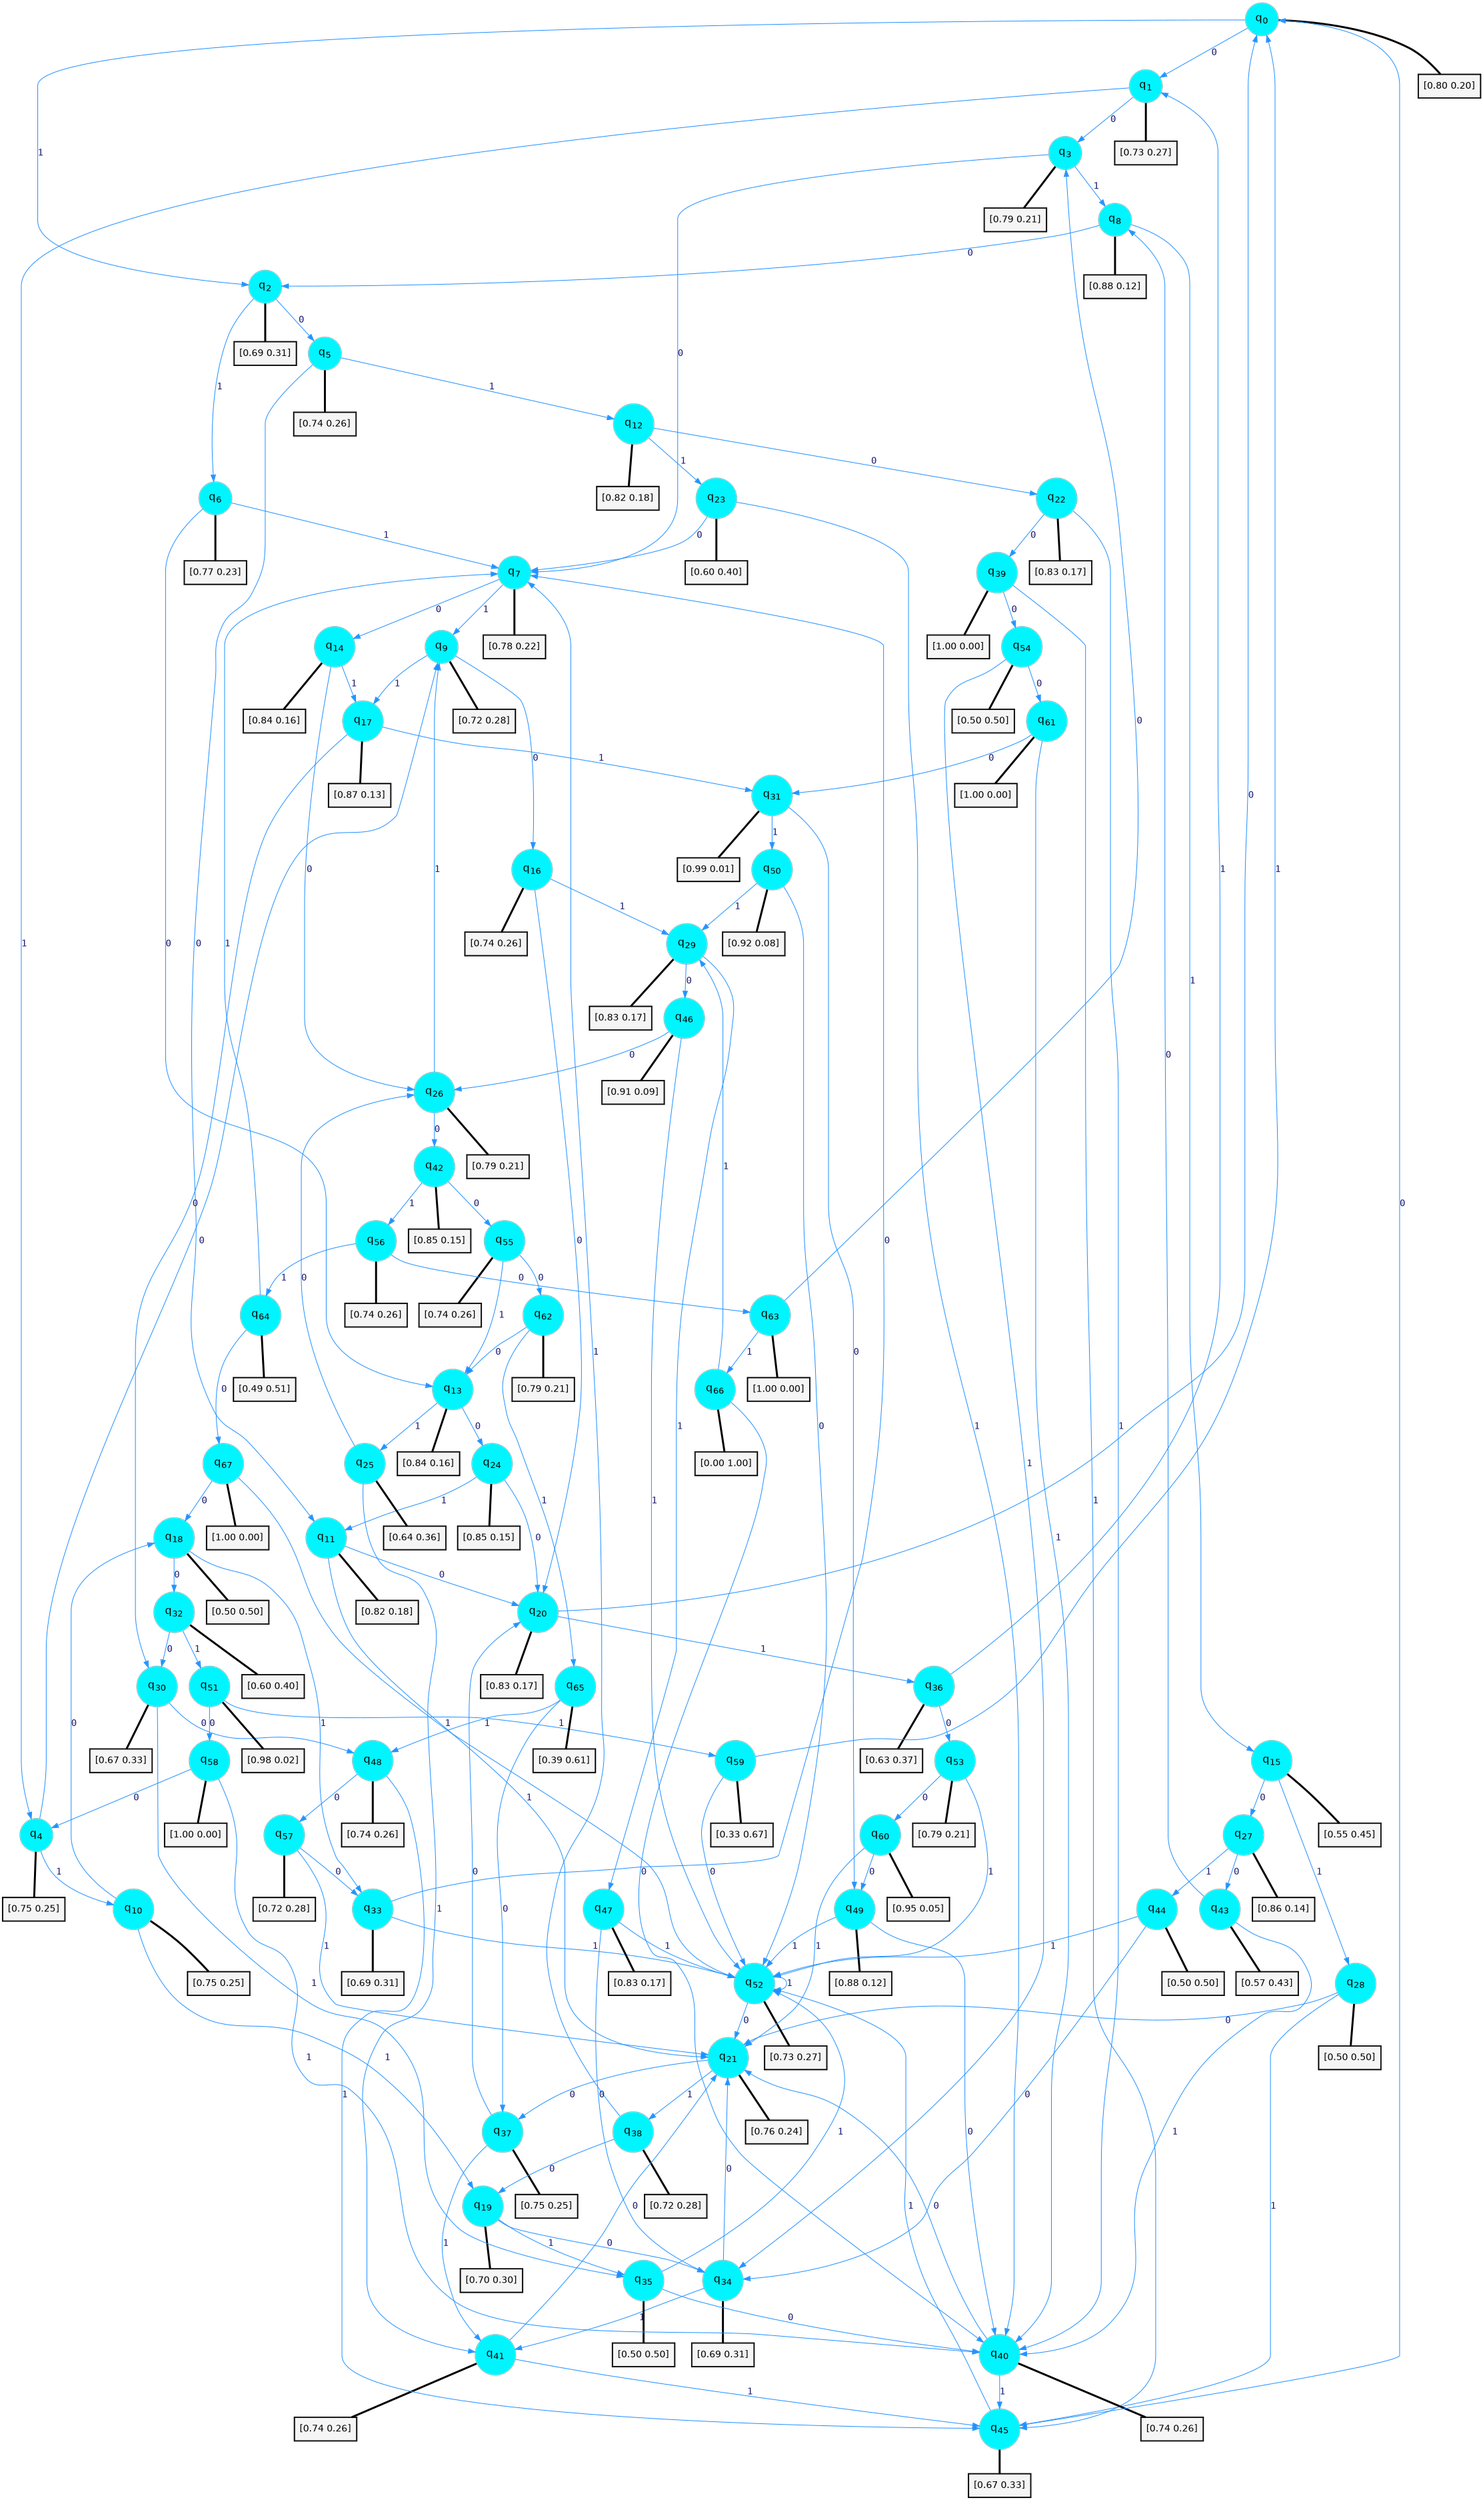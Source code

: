 digraph G {
graph [
bgcolor=transparent, dpi=300, rankdir=TD, size="40,25"];
node [
color=gray, fillcolor=turquoise1, fontcolor=black, fontname=Helvetica, fontsize=16, fontweight=bold, shape=circle, style=filled];
edge [
arrowsize=1, color=dodgerblue1, fontcolor=midnightblue, fontname=courier, fontweight=bold, penwidth=1, style=solid, weight=20];
0[label=<q<SUB>0</SUB>>];
1[label=<q<SUB>1</SUB>>];
2[label=<q<SUB>2</SUB>>];
3[label=<q<SUB>3</SUB>>];
4[label=<q<SUB>4</SUB>>];
5[label=<q<SUB>5</SUB>>];
6[label=<q<SUB>6</SUB>>];
7[label=<q<SUB>7</SUB>>];
8[label=<q<SUB>8</SUB>>];
9[label=<q<SUB>9</SUB>>];
10[label=<q<SUB>10</SUB>>];
11[label=<q<SUB>11</SUB>>];
12[label=<q<SUB>12</SUB>>];
13[label=<q<SUB>13</SUB>>];
14[label=<q<SUB>14</SUB>>];
15[label=<q<SUB>15</SUB>>];
16[label=<q<SUB>16</SUB>>];
17[label=<q<SUB>17</SUB>>];
18[label=<q<SUB>18</SUB>>];
19[label=<q<SUB>19</SUB>>];
20[label=<q<SUB>20</SUB>>];
21[label=<q<SUB>21</SUB>>];
22[label=<q<SUB>22</SUB>>];
23[label=<q<SUB>23</SUB>>];
24[label=<q<SUB>24</SUB>>];
25[label=<q<SUB>25</SUB>>];
26[label=<q<SUB>26</SUB>>];
27[label=<q<SUB>27</SUB>>];
28[label=<q<SUB>28</SUB>>];
29[label=<q<SUB>29</SUB>>];
30[label=<q<SUB>30</SUB>>];
31[label=<q<SUB>31</SUB>>];
32[label=<q<SUB>32</SUB>>];
33[label=<q<SUB>33</SUB>>];
34[label=<q<SUB>34</SUB>>];
35[label=<q<SUB>35</SUB>>];
36[label=<q<SUB>36</SUB>>];
37[label=<q<SUB>37</SUB>>];
38[label=<q<SUB>38</SUB>>];
39[label=<q<SUB>39</SUB>>];
40[label=<q<SUB>40</SUB>>];
41[label=<q<SUB>41</SUB>>];
42[label=<q<SUB>42</SUB>>];
43[label=<q<SUB>43</SUB>>];
44[label=<q<SUB>44</SUB>>];
45[label=<q<SUB>45</SUB>>];
46[label=<q<SUB>46</SUB>>];
47[label=<q<SUB>47</SUB>>];
48[label=<q<SUB>48</SUB>>];
49[label=<q<SUB>49</SUB>>];
50[label=<q<SUB>50</SUB>>];
51[label=<q<SUB>51</SUB>>];
52[label=<q<SUB>52</SUB>>];
53[label=<q<SUB>53</SUB>>];
54[label=<q<SUB>54</SUB>>];
55[label=<q<SUB>55</SUB>>];
56[label=<q<SUB>56</SUB>>];
57[label=<q<SUB>57</SUB>>];
58[label=<q<SUB>58</SUB>>];
59[label=<q<SUB>59</SUB>>];
60[label=<q<SUB>60</SUB>>];
61[label=<q<SUB>61</SUB>>];
62[label=<q<SUB>62</SUB>>];
63[label=<q<SUB>63</SUB>>];
64[label=<q<SUB>64</SUB>>];
65[label=<q<SUB>65</SUB>>];
66[label=<q<SUB>66</SUB>>];
67[label=<q<SUB>67</SUB>>];
68[label="[0.80 0.20]", shape=box,fontcolor=black, fontname=Helvetica, fontsize=14, penwidth=2, fillcolor=whitesmoke,color=black];
69[label="[0.73 0.27]", shape=box,fontcolor=black, fontname=Helvetica, fontsize=14, penwidth=2, fillcolor=whitesmoke,color=black];
70[label="[0.69 0.31]", shape=box,fontcolor=black, fontname=Helvetica, fontsize=14, penwidth=2, fillcolor=whitesmoke,color=black];
71[label="[0.79 0.21]", shape=box,fontcolor=black, fontname=Helvetica, fontsize=14, penwidth=2, fillcolor=whitesmoke,color=black];
72[label="[0.75 0.25]", shape=box,fontcolor=black, fontname=Helvetica, fontsize=14, penwidth=2, fillcolor=whitesmoke,color=black];
73[label="[0.74 0.26]", shape=box,fontcolor=black, fontname=Helvetica, fontsize=14, penwidth=2, fillcolor=whitesmoke,color=black];
74[label="[0.77 0.23]", shape=box,fontcolor=black, fontname=Helvetica, fontsize=14, penwidth=2, fillcolor=whitesmoke,color=black];
75[label="[0.78 0.22]", shape=box,fontcolor=black, fontname=Helvetica, fontsize=14, penwidth=2, fillcolor=whitesmoke,color=black];
76[label="[0.88 0.12]", shape=box,fontcolor=black, fontname=Helvetica, fontsize=14, penwidth=2, fillcolor=whitesmoke,color=black];
77[label="[0.72 0.28]", shape=box,fontcolor=black, fontname=Helvetica, fontsize=14, penwidth=2, fillcolor=whitesmoke,color=black];
78[label="[0.75 0.25]", shape=box,fontcolor=black, fontname=Helvetica, fontsize=14, penwidth=2, fillcolor=whitesmoke,color=black];
79[label="[0.82 0.18]", shape=box,fontcolor=black, fontname=Helvetica, fontsize=14, penwidth=2, fillcolor=whitesmoke,color=black];
80[label="[0.82 0.18]", shape=box,fontcolor=black, fontname=Helvetica, fontsize=14, penwidth=2, fillcolor=whitesmoke,color=black];
81[label="[0.84 0.16]", shape=box,fontcolor=black, fontname=Helvetica, fontsize=14, penwidth=2, fillcolor=whitesmoke,color=black];
82[label="[0.84 0.16]", shape=box,fontcolor=black, fontname=Helvetica, fontsize=14, penwidth=2, fillcolor=whitesmoke,color=black];
83[label="[0.55 0.45]", shape=box,fontcolor=black, fontname=Helvetica, fontsize=14, penwidth=2, fillcolor=whitesmoke,color=black];
84[label="[0.74 0.26]", shape=box,fontcolor=black, fontname=Helvetica, fontsize=14, penwidth=2, fillcolor=whitesmoke,color=black];
85[label="[0.87 0.13]", shape=box,fontcolor=black, fontname=Helvetica, fontsize=14, penwidth=2, fillcolor=whitesmoke,color=black];
86[label="[0.50 0.50]", shape=box,fontcolor=black, fontname=Helvetica, fontsize=14, penwidth=2, fillcolor=whitesmoke,color=black];
87[label="[0.70 0.30]", shape=box,fontcolor=black, fontname=Helvetica, fontsize=14, penwidth=2, fillcolor=whitesmoke,color=black];
88[label="[0.83 0.17]", shape=box,fontcolor=black, fontname=Helvetica, fontsize=14, penwidth=2, fillcolor=whitesmoke,color=black];
89[label="[0.76 0.24]", shape=box,fontcolor=black, fontname=Helvetica, fontsize=14, penwidth=2, fillcolor=whitesmoke,color=black];
90[label="[0.83 0.17]", shape=box,fontcolor=black, fontname=Helvetica, fontsize=14, penwidth=2, fillcolor=whitesmoke,color=black];
91[label="[0.60 0.40]", shape=box,fontcolor=black, fontname=Helvetica, fontsize=14, penwidth=2, fillcolor=whitesmoke,color=black];
92[label="[0.85 0.15]", shape=box,fontcolor=black, fontname=Helvetica, fontsize=14, penwidth=2, fillcolor=whitesmoke,color=black];
93[label="[0.64 0.36]", shape=box,fontcolor=black, fontname=Helvetica, fontsize=14, penwidth=2, fillcolor=whitesmoke,color=black];
94[label="[0.79 0.21]", shape=box,fontcolor=black, fontname=Helvetica, fontsize=14, penwidth=2, fillcolor=whitesmoke,color=black];
95[label="[0.86 0.14]", shape=box,fontcolor=black, fontname=Helvetica, fontsize=14, penwidth=2, fillcolor=whitesmoke,color=black];
96[label="[0.50 0.50]", shape=box,fontcolor=black, fontname=Helvetica, fontsize=14, penwidth=2, fillcolor=whitesmoke,color=black];
97[label="[0.83 0.17]", shape=box,fontcolor=black, fontname=Helvetica, fontsize=14, penwidth=2, fillcolor=whitesmoke,color=black];
98[label="[0.67 0.33]", shape=box,fontcolor=black, fontname=Helvetica, fontsize=14, penwidth=2, fillcolor=whitesmoke,color=black];
99[label="[0.99 0.01]", shape=box,fontcolor=black, fontname=Helvetica, fontsize=14, penwidth=2, fillcolor=whitesmoke,color=black];
100[label="[0.60 0.40]", shape=box,fontcolor=black, fontname=Helvetica, fontsize=14, penwidth=2, fillcolor=whitesmoke,color=black];
101[label="[0.69 0.31]", shape=box,fontcolor=black, fontname=Helvetica, fontsize=14, penwidth=2, fillcolor=whitesmoke,color=black];
102[label="[0.69 0.31]", shape=box,fontcolor=black, fontname=Helvetica, fontsize=14, penwidth=2, fillcolor=whitesmoke,color=black];
103[label="[0.50 0.50]", shape=box,fontcolor=black, fontname=Helvetica, fontsize=14, penwidth=2, fillcolor=whitesmoke,color=black];
104[label="[0.63 0.37]", shape=box,fontcolor=black, fontname=Helvetica, fontsize=14, penwidth=2, fillcolor=whitesmoke,color=black];
105[label="[0.75 0.25]", shape=box,fontcolor=black, fontname=Helvetica, fontsize=14, penwidth=2, fillcolor=whitesmoke,color=black];
106[label="[0.72 0.28]", shape=box,fontcolor=black, fontname=Helvetica, fontsize=14, penwidth=2, fillcolor=whitesmoke,color=black];
107[label="[1.00 0.00]", shape=box,fontcolor=black, fontname=Helvetica, fontsize=14, penwidth=2, fillcolor=whitesmoke,color=black];
108[label="[0.74 0.26]", shape=box,fontcolor=black, fontname=Helvetica, fontsize=14, penwidth=2, fillcolor=whitesmoke,color=black];
109[label="[0.74 0.26]", shape=box,fontcolor=black, fontname=Helvetica, fontsize=14, penwidth=2, fillcolor=whitesmoke,color=black];
110[label="[0.85 0.15]", shape=box,fontcolor=black, fontname=Helvetica, fontsize=14, penwidth=2, fillcolor=whitesmoke,color=black];
111[label="[0.57 0.43]", shape=box,fontcolor=black, fontname=Helvetica, fontsize=14, penwidth=2, fillcolor=whitesmoke,color=black];
112[label="[0.50 0.50]", shape=box,fontcolor=black, fontname=Helvetica, fontsize=14, penwidth=2, fillcolor=whitesmoke,color=black];
113[label="[0.67 0.33]", shape=box,fontcolor=black, fontname=Helvetica, fontsize=14, penwidth=2, fillcolor=whitesmoke,color=black];
114[label="[0.91 0.09]", shape=box,fontcolor=black, fontname=Helvetica, fontsize=14, penwidth=2, fillcolor=whitesmoke,color=black];
115[label="[0.83 0.17]", shape=box,fontcolor=black, fontname=Helvetica, fontsize=14, penwidth=2, fillcolor=whitesmoke,color=black];
116[label="[0.74 0.26]", shape=box,fontcolor=black, fontname=Helvetica, fontsize=14, penwidth=2, fillcolor=whitesmoke,color=black];
117[label="[0.88 0.12]", shape=box,fontcolor=black, fontname=Helvetica, fontsize=14, penwidth=2, fillcolor=whitesmoke,color=black];
118[label="[0.92 0.08]", shape=box,fontcolor=black, fontname=Helvetica, fontsize=14, penwidth=2, fillcolor=whitesmoke,color=black];
119[label="[0.98 0.02]", shape=box,fontcolor=black, fontname=Helvetica, fontsize=14, penwidth=2, fillcolor=whitesmoke,color=black];
120[label="[0.73 0.27]", shape=box,fontcolor=black, fontname=Helvetica, fontsize=14, penwidth=2, fillcolor=whitesmoke,color=black];
121[label="[0.79 0.21]", shape=box,fontcolor=black, fontname=Helvetica, fontsize=14, penwidth=2, fillcolor=whitesmoke,color=black];
122[label="[0.50 0.50]", shape=box,fontcolor=black, fontname=Helvetica, fontsize=14, penwidth=2, fillcolor=whitesmoke,color=black];
123[label="[0.74 0.26]", shape=box,fontcolor=black, fontname=Helvetica, fontsize=14, penwidth=2, fillcolor=whitesmoke,color=black];
124[label="[0.74 0.26]", shape=box,fontcolor=black, fontname=Helvetica, fontsize=14, penwidth=2, fillcolor=whitesmoke,color=black];
125[label="[0.72 0.28]", shape=box,fontcolor=black, fontname=Helvetica, fontsize=14, penwidth=2, fillcolor=whitesmoke,color=black];
126[label="[1.00 0.00]", shape=box,fontcolor=black, fontname=Helvetica, fontsize=14, penwidth=2, fillcolor=whitesmoke,color=black];
127[label="[0.33 0.67]", shape=box,fontcolor=black, fontname=Helvetica, fontsize=14, penwidth=2, fillcolor=whitesmoke,color=black];
128[label="[0.95 0.05]", shape=box,fontcolor=black, fontname=Helvetica, fontsize=14, penwidth=2, fillcolor=whitesmoke,color=black];
129[label="[1.00 0.00]", shape=box,fontcolor=black, fontname=Helvetica, fontsize=14, penwidth=2, fillcolor=whitesmoke,color=black];
130[label="[0.79 0.21]", shape=box,fontcolor=black, fontname=Helvetica, fontsize=14, penwidth=2, fillcolor=whitesmoke,color=black];
131[label="[1.00 0.00]", shape=box,fontcolor=black, fontname=Helvetica, fontsize=14, penwidth=2, fillcolor=whitesmoke,color=black];
132[label="[0.49 0.51]", shape=box,fontcolor=black, fontname=Helvetica, fontsize=14, penwidth=2, fillcolor=whitesmoke,color=black];
133[label="[0.39 0.61]", shape=box,fontcolor=black, fontname=Helvetica, fontsize=14, penwidth=2, fillcolor=whitesmoke,color=black];
134[label="[0.00 1.00]", shape=box,fontcolor=black, fontname=Helvetica, fontsize=14, penwidth=2, fillcolor=whitesmoke,color=black];
135[label="[1.00 0.00]", shape=box,fontcolor=black, fontname=Helvetica, fontsize=14, penwidth=2, fillcolor=whitesmoke,color=black];
0->1 [label=0];
0->2 [label=1];
0->68 [arrowhead=none, penwidth=3,color=black];
1->3 [label=0];
1->4 [label=1];
1->69 [arrowhead=none, penwidth=3,color=black];
2->5 [label=0];
2->6 [label=1];
2->70 [arrowhead=none, penwidth=3,color=black];
3->7 [label=0];
3->8 [label=1];
3->71 [arrowhead=none, penwidth=3,color=black];
4->9 [label=0];
4->10 [label=1];
4->72 [arrowhead=none, penwidth=3,color=black];
5->11 [label=0];
5->12 [label=1];
5->73 [arrowhead=none, penwidth=3,color=black];
6->13 [label=0];
6->7 [label=1];
6->74 [arrowhead=none, penwidth=3,color=black];
7->14 [label=0];
7->9 [label=1];
7->75 [arrowhead=none, penwidth=3,color=black];
8->2 [label=0];
8->15 [label=1];
8->76 [arrowhead=none, penwidth=3,color=black];
9->16 [label=0];
9->17 [label=1];
9->77 [arrowhead=none, penwidth=3,color=black];
10->18 [label=0];
10->19 [label=1];
10->78 [arrowhead=none, penwidth=3,color=black];
11->20 [label=0];
11->21 [label=1];
11->79 [arrowhead=none, penwidth=3,color=black];
12->22 [label=0];
12->23 [label=1];
12->80 [arrowhead=none, penwidth=3,color=black];
13->24 [label=0];
13->25 [label=1];
13->81 [arrowhead=none, penwidth=3,color=black];
14->26 [label=0];
14->17 [label=1];
14->82 [arrowhead=none, penwidth=3,color=black];
15->27 [label=0];
15->28 [label=1];
15->83 [arrowhead=none, penwidth=3,color=black];
16->20 [label=0];
16->29 [label=1];
16->84 [arrowhead=none, penwidth=3,color=black];
17->30 [label=0];
17->31 [label=1];
17->85 [arrowhead=none, penwidth=3,color=black];
18->32 [label=0];
18->33 [label=1];
18->86 [arrowhead=none, penwidth=3,color=black];
19->34 [label=0];
19->35 [label=1];
19->87 [arrowhead=none, penwidth=3,color=black];
20->0 [label=0];
20->36 [label=1];
20->88 [arrowhead=none, penwidth=3,color=black];
21->37 [label=0];
21->38 [label=1];
21->89 [arrowhead=none, penwidth=3,color=black];
22->39 [label=0];
22->40 [label=1];
22->90 [arrowhead=none, penwidth=3,color=black];
23->7 [label=0];
23->40 [label=1];
23->91 [arrowhead=none, penwidth=3,color=black];
24->20 [label=0];
24->11 [label=1];
24->92 [arrowhead=none, penwidth=3,color=black];
25->26 [label=0];
25->41 [label=1];
25->93 [arrowhead=none, penwidth=3,color=black];
26->42 [label=0];
26->9 [label=1];
26->94 [arrowhead=none, penwidth=3,color=black];
27->43 [label=0];
27->44 [label=1];
27->95 [arrowhead=none, penwidth=3,color=black];
28->21 [label=0];
28->45 [label=1];
28->96 [arrowhead=none, penwidth=3,color=black];
29->46 [label=0];
29->47 [label=1];
29->97 [arrowhead=none, penwidth=3,color=black];
30->48 [label=0];
30->35 [label=1];
30->98 [arrowhead=none, penwidth=3,color=black];
31->49 [label=0];
31->50 [label=1];
31->99 [arrowhead=none, penwidth=3,color=black];
32->30 [label=0];
32->51 [label=1];
32->100 [arrowhead=none, penwidth=3,color=black];
33->7 [label=0];
33->52 [label=1];
33->101 [arrowhead=none, penwidth=3,color=black];
34->21 [label=0];
34->41 [label=1];
34->102 [arrowhead=none, penwidth=3,color=black];
35->40 [label=0];
35->52 [label=1];
35->103 [arrowhead=none, penwidth=3,color=black];
36->53 [label=0];
36->1 [label=1];
36->104 [arrowhead=none, penwidth=3,color=black];
37->20 [label=0];
37->41 [label=1];
37->105 [arrowhead=none, penwidth=3,color=black];
38->19 [label=0];
38->7 [label=1];
38->106 [arrowhead=none, penwidth=3,color=black];
39->54 [label=0];
39->45 [label=1];
39->107 [arrowhead=none, penwidth=3,color=black];
40->21 [label=0];
40->45 [label=1];
40->108 [arrowhead=none, penwidth=3,color=black];
41->21 [label=0];
41->45 [label=1];
41->109 [arrowhead=none, penwidth=3,color=black];
42->55 [label=0];
42->56 [label=1];
42->110 [arrowhead=none, penwidth=3,color=black];
43->8 [label=0];
43->40 [label=1];
43->111 [arrowhead=none, penwidth=3,color=black];
44->34 [label=0];
44->52 [label=1];
44->112 [arrowhead=none, penwidth=3,color=black];
45->0 [label=0];
45->52 [label=1];
45->113 [arrowhead=none, penwidth=3,color=black];
46->26 [label=0];
46->52 [label=1];
46->114 [arrowhead=none, penwidth=3,color=black];
47->34 [label=0];
47->52 [label=1];
47->115 [arrowhead=none, penwidth=3,color=black];
48->57 [label=0];
48->45 [label=1];
48->116 [arrowhead=none, penwidth=3,color=black];
49->40 [label=0];
49->52 [label=1];
49->117 [arrowhead=none, penwidth=3,color=black];
50->52 [label=0];
50->29 [label=1];
50->118 [arrowhead=none, penwidth=3,color=black];
51->58 [label=0];
51->59 [label=1];
51->119 [arrowhead=none, penwidth=3,color=black];
52->21 [label=0];
52->52 [label=1];
52->120 [arrowhead=none, penwidth=3,color=black];
53->60 [label=0];
53->52 [label=1];
53->121 [arrowhead=none, penwidth=3,color=black];
54->61 [label=0];
54->34 [label=1];
54->122 [arrowhead=none, penwidth=3,color=black];
55->62 [label=0];
55->13 [label=1];
55->123 [arrowhead=none, penwidth=3,color=black];
56->63 [label=0];
56->64 [label=1];
56->124 [arrowhead=none, penwidth=3,color=black];
57->33 [label=0];
57->21 [label=1];
57->125 [arrowhead=none, penwidth=3,color=black];
58->4 [label=0];
58->40 [label=1];
58->126 [arrowhead=none, penwidth=3,color=black];
59->52 [label=0];
59->0 [label=1];
59->127 [arrowhead=none, penwidth=3,color=black];
60->49 [label=0];
60->21 [label=1];
60->128 [arrowhead=none, penwidth=3,color=black];
61->31 [label=0];
61->40 [label=1];
61->129 [arrowhead=none, penwidth=3,color=black];
62->13 [label=0];
62->65 [label=1];
62->130 [arrowhead=none, penwidth=3,color=black];
63->3 [label=0];
63->66 [label=1];
63->131 [arrowhead=none, penwidth=3,color=black];
64->67 [label=0];
64->7 [label=1];
64->132 [arrowhead=none, penwidth=3,color=black];
65->37 [label=0];
65->48 [label=1];
65->133 [arrowhead=none, penwidth=3,color=black];
66->40 [label=0];
66->29 [label=1];
66->134 [arrowhead=none, penwidth=3,color=black];
67->18 [label=0];
67->52 [label=1];
67->135 [arrowhead=none, penwidth=3,color=black];
}
